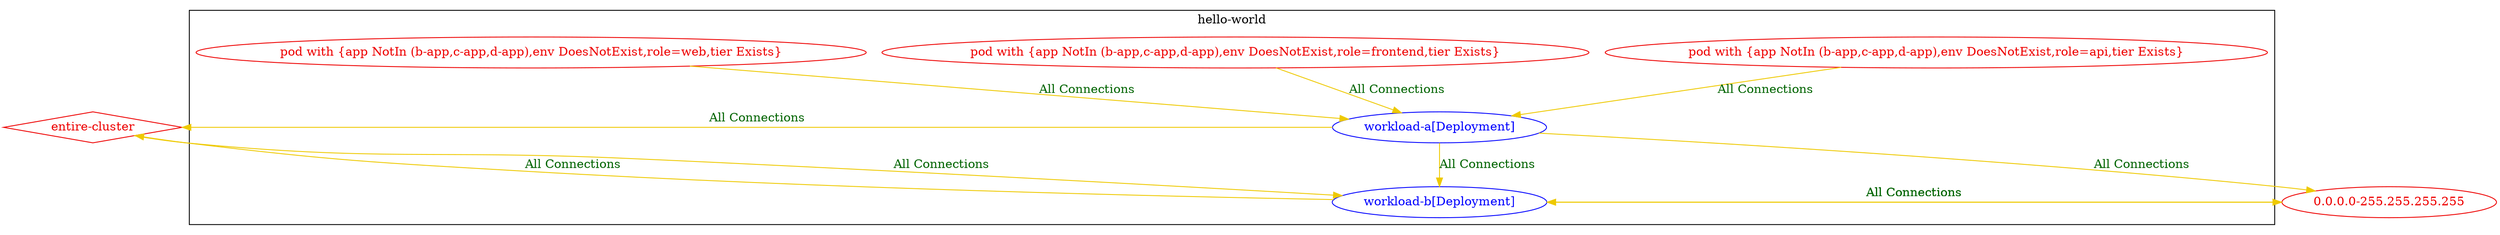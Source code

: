 digraph {
	subgraph "cluster_hello_world" {
		color="black"
		fontcolor="black"
		"hello-world/workload-a[Deployment]" [label="workload-a[Deployment]" color="blue" fontcolor="blue"]
		"hello-world/workload-b[Deployment]" [label="workload-b[Deployment]" color="blue" fontcolor="blue"]
		"pod with {app NotIn (b-app,c-app,d-app),env DoesNotExist,role=api,tier Exists}_in_hello-world" [label="pod with {app NotIn (b-app,c-app,d-app),env DoesNotExist,role=api,tier Exists}" color="red2" fontcolor="red2"]
		"pod with {app NotIn (b-app,c-app,d-app),env DoesNotExist,role=frontend,tier Exists}_in_hello-world" [label="pod with {app NotIn (b-app,c-app,d-app),env DoesNotExist,role=frontend,tier Exists}" color="red2" fontcolor="red2"]
		"pod with {app NotIn (b-app,c-app,d-app),env DoesNotExist,role=web,tier Exists}_in_hello-world" [label="pod with {app NotIn (b-app,c-app,d-app),env DoesNotExist,role=web,tier Exists}" color="red2" fontcolor="red2"]
		label="hello-world"
	}
	"0.0.0.0-255.255.255.255" [label="0.0.0.0-255.255.255.255" color="red2" fontcolor="red2"]
	"entire-cluster" [label="entire-cluster" color="red2" fontcolor="red2" shape=diamond]
	"0.0.0.0-255.255.255.255" -> "hello-world/workload-b[Deployment]" [label="All Connections" color="gold2" fontcolor="darkgreen"]
	"entire-cluster" -> "hello-world/workload-b[Deployment]" [label="All Connections" color="gold2" fontcolor="darkgreen" weight=1]
	"hello-world/workload-a[Deployment]" -> "0.0.0.0-255.255.255.255" [label="All Connections" color="gold2" fontcolor="darkgreen"]
	"hello-world/workload-a[Deployment]" -> "entire-cluster" [label="All Connections" color="gold2" fontcolor="darkgreen" weight=0.5]
	"hello-world/workload-a[Deployment]" -> "hello-world/workload-b[Deployment]" [label="All Connections" color="gold2" fontcolor="darkgreen"]
	"hello-world/workload-b[Deployment]" -> "0.0.0.0-255.255.255.255" [label="All Connections" color="gold2" fontcolor="darkgreen"]
	"hello-world/workload-b[Deployment]" -> "entire-cluster" [label="All Connections" color="gold2" fontcolor="darkgreen" weight=0.5]
	"pod with {app NotIn (b-app,c-app,d-app),env DoesNotExist,role=api,tier Exists}_in_hello-world" -> "hello-world/workload-a[Deployment]" [label="All Connections" color="gold2" fontcolor="darkgreen" weight=1]
	"pod with {app NotIn (b-app,c-app,d-app),env DoesNotExist,role=frontend,tier Exists}_in_hello-world" -> "hello-world/workload-a[Deployment]" [label="All Connections" color="gold2" fontcolor="darkgreen" weight=1]
	"pod with {app NotIn (b-app,c-app,d-app),env DoesNotExist,role=web,tier Exists}_in_hello-world" -> "hello-world/workload-a[Deployment]" [label="All Connections" color="gold2" fontcolor="darkgreen" weight=1]
}